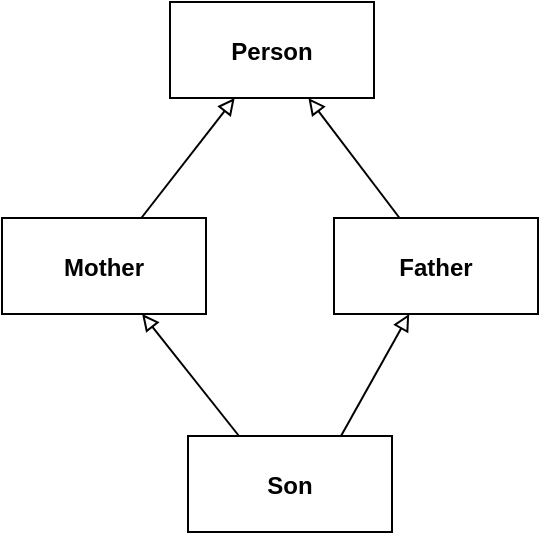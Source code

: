 <mxfile>
    <diagram id="uBiYsAIlubWcGGaNrX9I" name="Page-1">
        <mxGraphModel dx="577" dy="349" grid="0" gridSize="10" guides="1" tooltips="1" connect="1" arrows="1" fold="1" page="1" pageScale="1" pageWidth="850" pageHeight="1100" background="#ffffff" math="0" shadow="0">
            <root>
                <mxCell id="0"/>
                <mxCell id="1" parent="0"/>
                <mxCell id="6" value="" style="edgeStyle=none;html=1;fontColor=#000000;strokeColor=#000000;startArrow=block;startFill=0;endArrow=none;endFill=0;" edge="1" parent="1" source="2" target="5">
                    <mxGeometry relative="1" as="geometry"/>
                </mxCell>
                <mxCell id="8" value="" style="edgeStyle=none;html=1;strokeColor=#000000;fontColor=#000000;startArrow=block;startFill=0;endArrow=none;endFill=0;" edge="1" parent="1" source="2" target="7">
                    <mxGeometry relative="1" as="geometry"/>
                </mxCell>
                <mxCell id="2" value="&lt;p style=&quot;margin: 4px 0px 0px;&quot;&gt;&lt;br&gt;&lt;b&gt;&lt;font color=&quot;#000000&quot;&gt;Person&lt;/font&gt;&lt;/b&gt;&lt;/p&gt;" style="verticalAlign=top;align=center;overflow=fill;fontSize=12;fontFamily=Helvetica;html=1;fillColor=none;strokeColor=#000000;" vertex="1" parent="1">
                    <mxGeometry x="195" y="699" width="102" height="48" as="geometry"/>
                </mxCell>
                <mxCell id="11" style="edgeStyle=none;html=1;entryX=0.25;entryY=0;entryDx=0;entryDy=0;strokeColor=#000000;fontColor=#000000;startArrow=block;startFill=0;endArrow=none;endFill=0;" edge="1" parent="1" source="5" target="9">
                    <mxGeometry relative="1" as="geometry"/>
                </mxCell>
                <mxCell id="5" value="&lt;p style=&quot;margin: 4px 0px 0px;&quot;&gt;&lt;br&gt;&lt;b&gt;&lt;font color=&quot;#000000&quot;&gt;Mother&lt;/font&gt;&lt;/b&gt;&lt;/p&gt;" style="verticalAlign=top;align=center;overflow=fill;fontSize=12;fontFamily=Helvetica;html=1;fillColor=none;strokeColor=#000000;" vertex="1" parent="1">
                    <mxGeometry x="111" y="807" width="102" height="48" as="geometry"/>
                </mxCell>
                <mxCell id="10" value="" style="edgeStyle=none;html=1;strokeColor=#000000;fontColor=#000000;startArrow=block;startFill=0;endArrow=none;endFill=0;entryX=0.75;entryY=0;entryDx=0;entryDy=0;" edge="1" parent="1" source="7" target="9">
                    <mxGeometry relative="1" as="geometry"/>
                </mxCell>
                <mxCell id="7" value="&lt;p style=&quot;margin: 4px 0px 0px;&quot;&gt;&lt;br&gt;&lt;b&gt;&lt;font color=&quot;#000000&quot;&gt;Father&lt;/font&gt;&lt;/b&gt;&lt;/p&gt;" style="verticalAlign=top;align=center;overflow=fill;fontSize=12;fontFamily=Helvetica;html=1;fillColor=none;strokeColor=#000000;" vertex="1" parent="1">
                    <mxGeometry x="277" y="807" width="102" height="48" as="geometry"/>
                </mxCell>
                <mxCell id="9" value="&lt;p style=&quot;margin: 4px 0px 0px;&quot;&gt;&lt;br&gt;&lt;b&gt;&lt;font color=&quot;#000000&quot;&gt;Son&lt;/font&gt;&lt;/b&gt;&lt;/p&gt;" style="verticalAlign=top;align=center;overflow=fill;fontSize=12;fontFamily=Helvetica;html=1;fillColor=none;strokeColor=#000000;" vertex="1" parent="1">
                    <mxGeometry x="204" y="916" width="102" height="48" as="geometry"/>
                </mxCell>
            </root>
        </mxGraphModel>
    </diagram>
</mxfile>